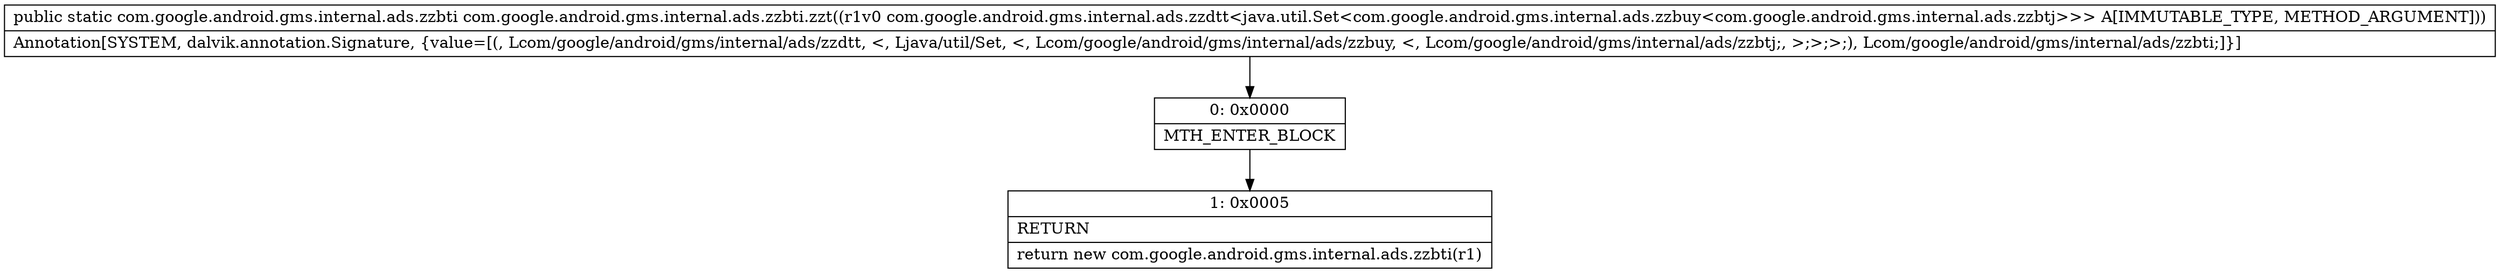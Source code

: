 digraph "CFG forcom.google.android.gms.internal.ads.zzbti.zzt(Lcom\/google\/android\/gms\/internal\/ads\/zzdtt;)Lcom\/google\/android\/gms\/internal\/ads\/zzbti;" {
Node_0 [shape=record,label="{0\:\ 0x0000|MTH_ENTER_BLOCK\l}"];
Node_1 [shape=record,label="{1\:\ 0x0005|RETURN\l|return new com.google.android.gms.internal.ads.zzbti(r1)\l}"];
MethodNode[shape=record,label="{public static com.google.android.gms.internal.ads.zzbti com.google.android.gms.internal.ads.zzbti.zzt((r1v0 com.google.android.gms.internal.ads.zzdtt\<java.util.Set\<com.google.android.gms.internal.ads.zzbuy\<com.google.android.gms.internal.ads.zzbtj\>\>\> A[IMMUTABLE_TYPE, METHOD_ARGUMENT]))  | Annotation[SYSTEM, dalvik.annotation.Signature, \{value=[(, Lcom\/google\/android\/gms\/internal\/ads\/zzdtt, \<, Ljava\/util\/Set, \<, Lcom\/google\/android\/gms\/internal\/ads\/zzbuy, \<, Lcom\/google\/android\/gms\/internal\/ads\/zzbtj;, \>;\>;\>;), Lcom\/google\/android\/gms\/internal\/ads\/zzbti;]\}]\l}"];
MethodNode -> Node_0;
Node_0 -> Node_1;
}

